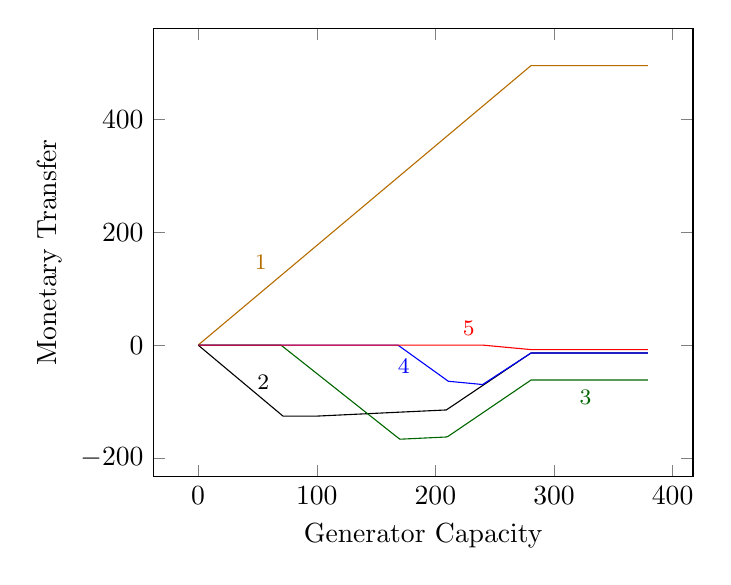 
		\begin{tikzpicture}
		\begin{axis}[
		%	title={Average absolute error in sampling the GNK value},
			xlabel={Generator Capacity},
			ylabel={Monetary Transfer},
			%xmin=0, xmax=0.25,
			%ymin=0.001, ymax=0.05,
			%ymode=log,
			xtick={0,100,200,300,400},
			%ytick={0,20,40,60,80,100},
			%yticklabel=$\pgfmathprintnumber{\tick}\%$,
			legend pos=south west,
			%ymajorgrids=true,
			%grid style=dashed,
			%xticklabel style={/pgf/number format/fixed}
		]
		\addplot[color={rgb:red,4;green,2;yellow,1}] coordinates {
(0.1,0.19)(280.6,496.0)(379.2,496.0)
			}node[pos=0.2](endofplotsquare){} ;
		\node [above left,color={rgb:red,4;green,2;yellow,1}] at (endofplotsquare) {\footnotesize 1};
		\addplot[] coordinates {
(0.1,-0.18)(71.5,-126.0)(98.7,-126.0)(100.4,-125.96)(209.2,-115.08)(280.6,-14.0)(379.2,-14.0)
			}node[pos=0.22](endofplotsquare){} ;
		\node [above] at (endofplotsquare) {\footnotesize 2};
		\addplot[color=black!60!green] coordinates {
(0.1,-0.0)(69.8,-0.0)(168.4,-164.44)(170.1,-166.99)(209.2,-163.08)(210.9,-161.65)(280.6,-62.0)(379.2,-62.0)
			}node[pos=0.9](endofplotsquare){} ;
		\node [below, color=black!60!green] at (endofplotsquare) {\footnotesize 3};
		\addplot[color=blue] coordinates {
(0.1,-0.0)(168.4,0.0)(210.9,-64.18)(239.8,-69.96)(280.6,-14.0)(379.2,-14.0)
			}node[pos=0.40](endofplotsquare){} ;
		\node [below,color=blue] at (endofplotsquare) {\footnotesize 4};
		\addplot[color=red] coordinates {
(0.1,-0.0)(239.8,0.0)(280.6,-8.0)(379.2,-8.0)
			}node[pos=0.6](endofplotsquare){} ;
		\node [above,color=red] at (endofplotsquare) {\footnotesize 5};
		
		\end{axis}
		\end{tikzpicture}




